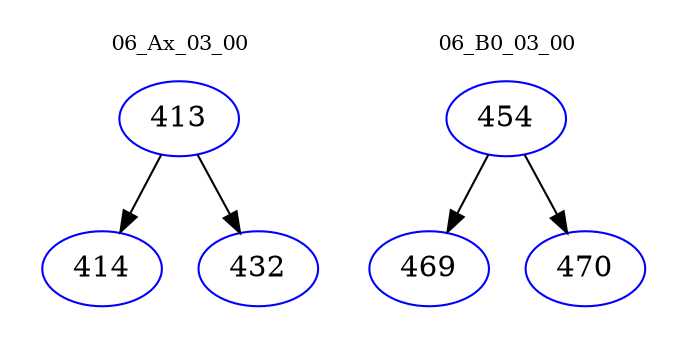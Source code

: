 digraph{
subgraph cluster_0 {
color = white
label = "06_Ax_03_00";
fontsize=10;
T0_413 [label="413", color="blue"]
T0_413 -> T0_414 [color="black"]
T0_414 [label="414", color="blue"]
T0_413 -> T0_432 [color="black"]
T0_432 [label="432", color="blue"]
}
subgraph cluster_1 {
color = white
label = "06_B0_03_00";
fontsize=10;
T1_454 [label="454", color="blue"]
T1_454 -> T1_469 [color="black"]
T1_469 [label="469", color="blue"]
T1_454 -> T1_470 [color="black"]
T1_470 [label="470", color="blue"]
}
}
